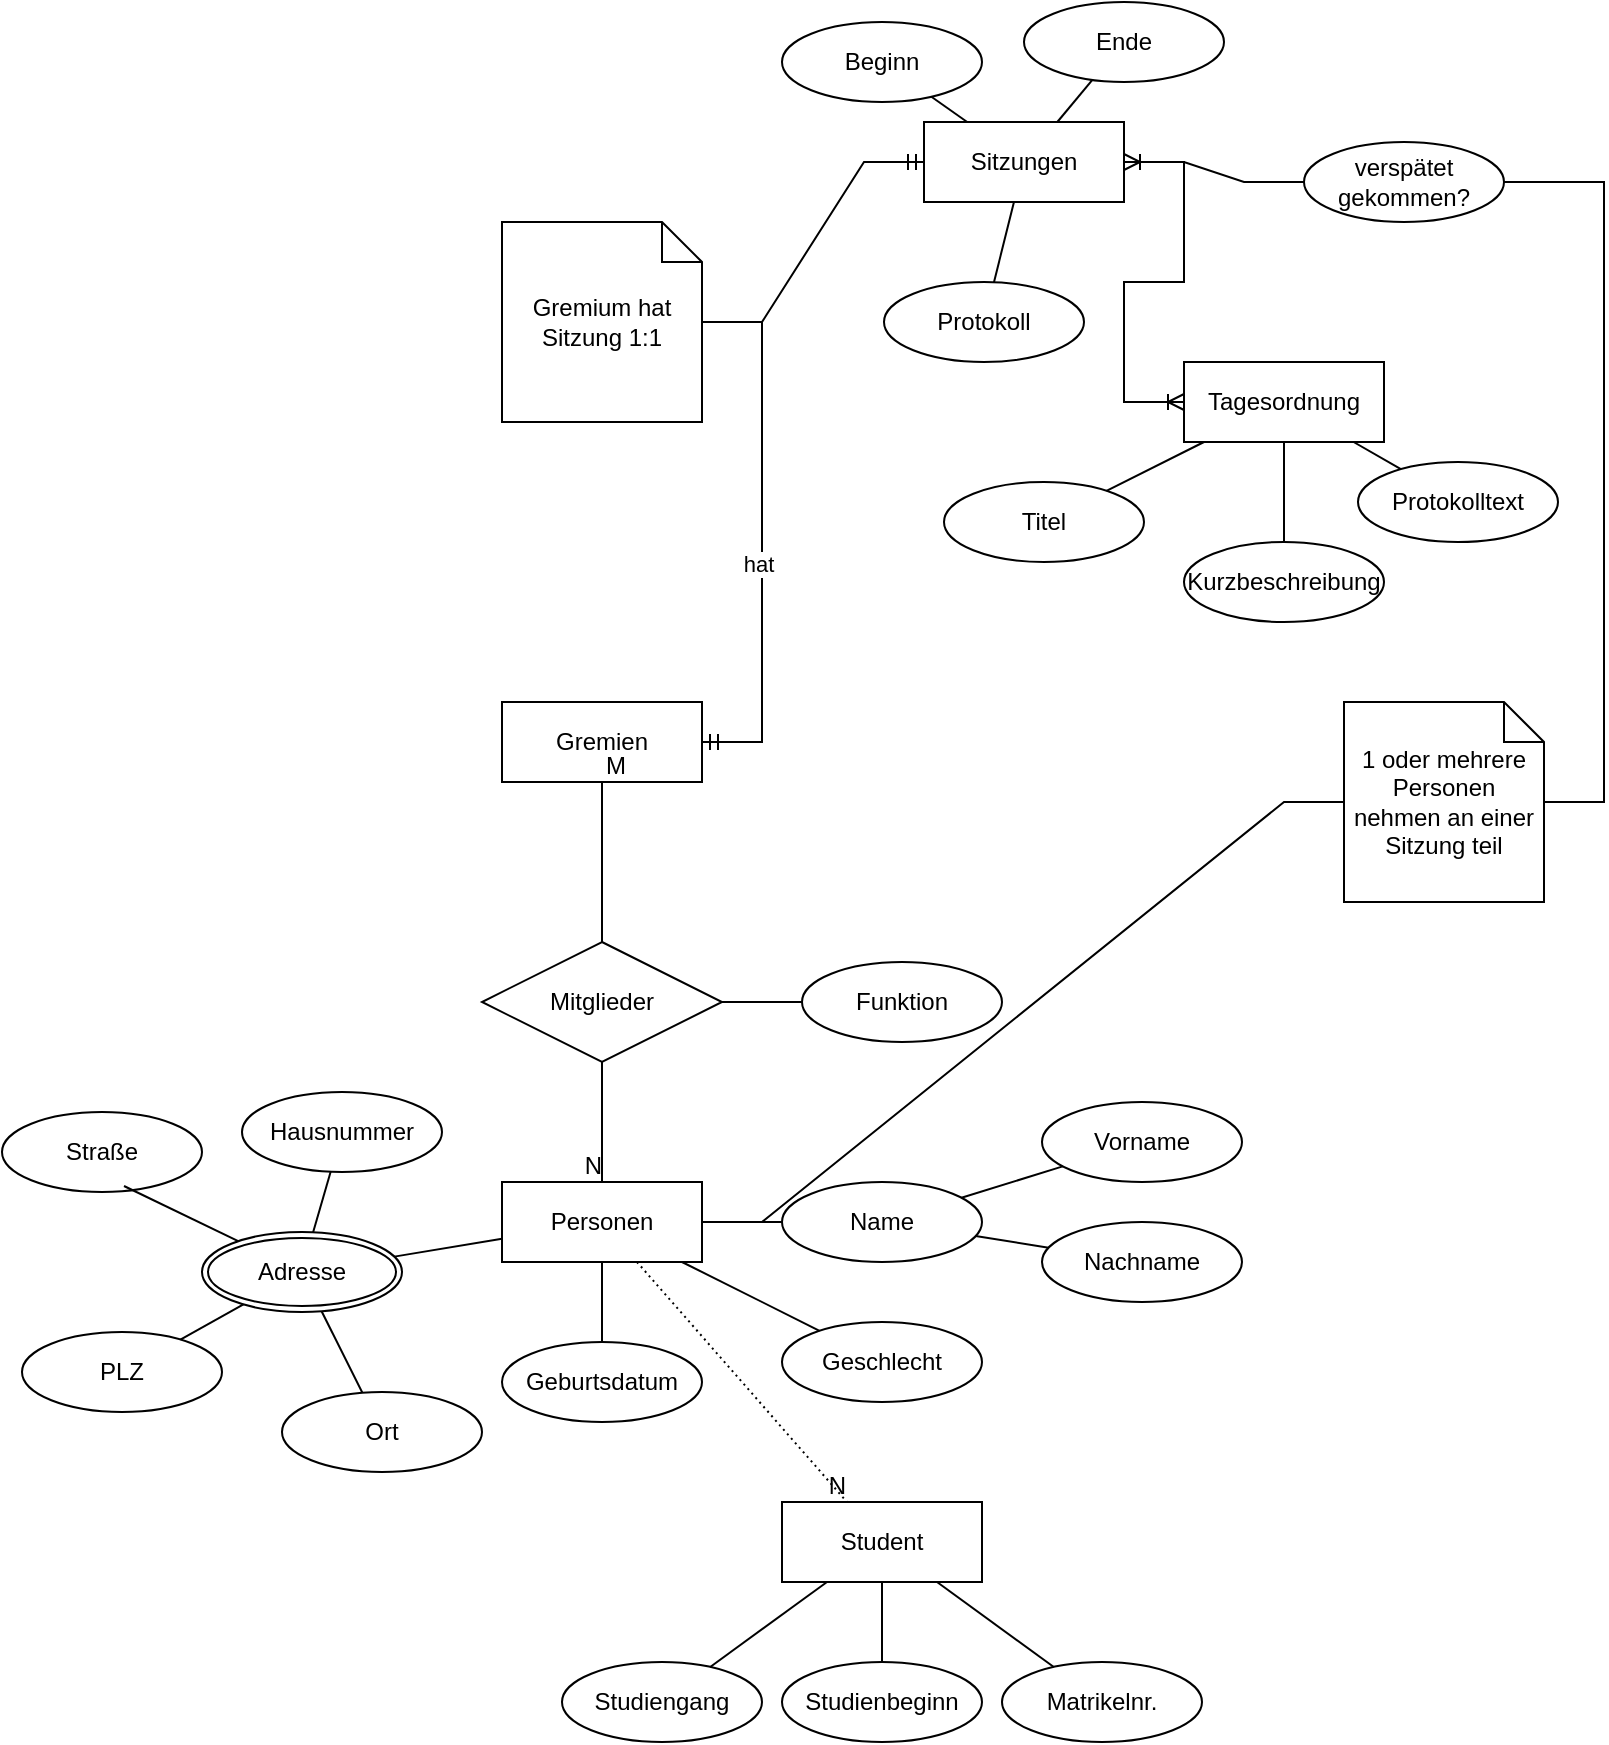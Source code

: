 <mxfile version="20.3.0" type="device"><diagram id="yTa2JQUaMeyrHGS1f4Tm" name="Seite-1"><mxGraphModel dx="1276" dy="1558" grid="1" gridSize="10" guides="1" tooltips="1" connect="1" arrows="1" fold="1" page="1" pageScale="1" pageWidth="827" pageHeight="1169" math="0" shadow="0"><root><mxCell id="0"/><mxCell id="1" parent="0"/><mxCell id="YUkfRuFCXFSA4Qi8Cyce-2" value="Gremien" style="whiteSpace=wrap;html=1;align=center;" vertex="1" parent="1"><mxGeometry x="270" y="400" width="100" height="40" as="geometry"/></mxCell><mxCell id="YUkfRuFCXFSA4Qi8Cyce-4" value="Funktion" style="ellipse;whiteSpace=wrap;html=1;align=center;" vertex="1" parent="1"><mxGeometry x="420" y="530" width="100" height="40" as="geometry"/></mxCell><mxCell id="YUkfRuFCXFSA4Qi8Cyce-5" value="" style="endArrow=none;html=1;rounded=0;" edge="1" parent="1" source="YUkfRuFCXFSA4Qi8Cyce-3" target="YUkfRuFCXFSA4Qi8Cyce-4"><mxGeometry relative="1" as="geometry"><mxPoint x="240" y="450" as="sourcePoint"/><mxPoint x="400" y="450" as="targetPoint"/></mxGeometry></mxCell><mxCell id="YUkfRuFCXFSA4Qi8Cyce-6" value="" style="endArrow=none;html=1;rounded=0;startArrow=none;" edge="1" parent="1" source="YUkfRuFCXFSA4Qi8Cyce-3" target="YUkfRuFCXFSA4Qi8Cyce-10"><mxGeometry relative="1" as="geometry"><mxPoint x="240" y="450" as="sourcePoint"/><mxPoint x="400" y="450" as="targetPoint"/></mxGeometry></mxCell><mxCell id="YUkfRuFCXFSA4Qi8Cyce-8" value="N" style="resizable=0;html=1;align=right;verticalAlign=bottom;" connectable="0" vertex="1" parent="YUkfRuFCXFSA4Qi8Cyce-6"><mxGeometry x="1" relative="1" as="geometry"/></mxCell><mxCell id="YUkfRuFCXFSA4Qi8Cyce-10" value="Personen" style="whiteSpace=wrap;html=1;align=center;" vertex="1" parent="1"><mxGeometry x="270" y="640" width="100" height="40" as="geometry"/></mxCell><mxCell id="YUkfRuFCXFSA4Qi8Cyce-11" value="Name" style="ellipse;whiteSpace=wrap;html=1;align=center;" vertex="1" parent="1"><mxGeometry x="410" y="640" width="100" height="40" as="geometry"/></mxCell><mxCell id="YUkfRuFCXFSA4Qi8Cyce-12" value="Vorname" style="ellipse;whiteSpace=wrap;html=1;align=center;" vertex="1" parent="1"><mxGeometry x="540" y="600" width="100" height="40" as="geometry"/></mxCell><mxCell id="YUkfRuFCXFSA4Qi8Cyce-13" value="Nachname" style="ellipse;whiteSpace=wrap;html=1;align=center;" vertex="1" parent="1"><mxGeometry x="540" y="660" width="100" height="40" as="geometry"/></mxCell><mxCell id="YUkfRuFCXFSA4Qi8Cyce-14" value="" style="endArrow=none;html=1;rounded=0;" edge="1" parent="1" source="YUkfRuFCXFSA4Qi8Cyce-11" target="YUkfRuFCXFSA4Qi8Cyce-12"><mxGeometry relative="1" as="geometry"><mxPoint x="400" y="770" as="sourcePoint"/><mxPoint x="560" y="770" as="targetPoint"/></mxGeometry></mxCell><mxCell id="YUkfRuFCXFSA4Qi8Cyce-16" value="" style="endArrow=none;html=1;rounded=0;" edge="1" parent="1" source="YUkfRuFCXFSA4Qi8Cyce-11" target="YUkfRuFCXFSA4Qi8Cyce-13"><mxGeometry relative="1" as="geometry"><mxPoint x="460" y="650" as="sourcePoint"/><mxPoint x="540" y="660" as="targetPoint"/></mxGeometry></mxCell><mxCell id="YUkfRuFCXFSA4Qi8Cyce-17" value="" style="endArrow=none;html=1;rounded=0;" edge="1" parent="1" source="YUkfRuFCXFSA4Qi8Cyce-10" target="YUkfRuFCXFSA4Qi8Cyce-11"><mxGeometry relative="1" as="geometry"><mxPoint x="380" y="660" as="sourcePoint"/><mxPoint x="460" y="670" as="targetPoint"/></mxGeometry></mxCell><mxCell id="YUkfRuFCXFSA4Qi8Cyce-3" value="Mitglieder" style="shape=rhombus;perimeter=rhombusPerimeter;whiteSpace=wrap;html=1;align=center;" vertex="1" parent="1"><mxGeometry x="260" y="520" width="120" height="60" as="geometry"/></mxCell><mxCell id="YUkfRuFCXFSA4Qi8Cyce-18" value="" style="endArrow=none;html=1;rounded=0;" edge="1" parent="1" source="YUkfRuFCXFSA4Qi8Cyce-2" target="YUkfRuFCXFSA4Qi8Cyce-3"><mxGeometry relative="1" as="geometry"><mxPoint x="320" y="440" as="sourcePoint"/><mxPoint x="320" y="640" as="targetPoint"/></mxGeometry></mxCell><mxCell id="YUkfRuFCXFSA4Qi8Cyce-19" value="M" style="resizable=0;html=1;align=left;verticalAlign=bottom;" connectable="0" vertex="1" parent="YUkfRuFCXFSA4Qi8Cyce-18"><mxGeometry x="-1" relative="1" as="geometry"/></mxCell><mxCell id="YUkfRuFCXFSA4Qi8Cyce-21" value="Geschlecht" style="ellipse;whiteSpace=wrap;html=1;align=center;" vertex="1" parent="1"><mxGeometry x="410" y="710" width="100" height="40" as="geometry"/></mxCell><mxCell id="YUkfRuFCXFSA4Qi8Cyce-22" value="Geburtsdatum" style="ellipse;whiteSpace=wrap;html=1;align=center;" vertex="1" parent="1"><mxGeometry x="270" y="720" width="100" height="40" as="geometry"/></mxCell><mxCell id="YUkfRuFCXFSA4Qi8Cyce-24" value="" style="endArrow=none;html=1;rounded=0;" edge="1" parent="1" source="YUkfRuFCXFSA4Qi8Cyce-10" target="YUkfRuFCXFSA4Qi8Cyce-21"><mxGeometry relative="1" as="geometry"><mxPoint x="380" y="660" as="sourcePoint"/><mxPoint x="540" y="660" as="targetPoint"/></mxGeometry></mxCell><mxCell id="YUkfRuFCXFSA4Qi8Cyce-25" value="" style="endArrow=none;html=1;rounded=0;" edge="1" parent="1" source="YUkfRuFCXFSA4Qi8Cyce-10" target="YUkfRuFCXFSA4Qi8Cyce-22"><mxGeometry relative="1" as="geometry"><mxPoint x="380" y="660" as="sourcePoint"/><mxPoint x="540" y="660" as="targetPoint"/></mxGeometry></mxCell><mxCell id="YUkfRuFCXFSA4Qi8Cyce-26" value="" style="endArrow=none;html=1;rounded=0;" edge="1" parent="1" source="YUkfRuFCXFSA4Qi8Cyce-10" target="YUkfRuFCXFSA4Qi8Cyce-37"><mxGeometry relative="1" as="geometry"><mxPoint x="380" y="660" as="sourcePoint"/><mxPoint x="226.042" y="696.138" as="targetPoint"/></mxGeometry></mxCell><mxCell id="YUkfRuFCXFSA4Qi8Cyce-27" value="Student" style="whiteSpace=wrap;html=1;align=center;" vertex="1" parent="1"><mxGeometry x="410" y="800" width="100" height="40" as="geometry"/></mxCell><mxCell id="YUkfRuFCXFSA4Qi8Cyce-28" value="Studiengang" style="ellipse;whiteSpace=wrap;html=1;align=center;" vertex="1" parent="1"><mxGeometry x="300" y="880" width="100" height="40" as="geometry"/></mxCell><mxCell id="YUkfRuFCXFSA4Qi8Cyce-29" value="Studienbeginn" style="ellipse;whiteSpace=wrap;html=1;align=center;" vertex="1" parent="1"><mxGeometry x="410" y="880" width="100" height="40" as="geometry"/></mxCell><mxCell id="YUkfRuFCXFSA4Qi8Cyce-31" value="Matrikelnr." style="ellipse;whiteSpace=wrap;html=1;align=center;" vertex="1" parent="1"><mxGeometry x="520" y="880" width="100" height="40" as="geometry"/></mxCell><mxCell id="YUkfRuFCXFSA4Qi8Cyce-32" value="" style="endArrow=none;html=1;rounded=0;" edge="1" parent="1" source="YUkfRuFCXFSA4Qi8Cyce-27" target="YUkfRuFCXFSA4Qi8Cyce-28"><mxGeometry relative="1" as="geometry"><mxPoint x="230" y="710" as="sourcePoint"/><mxPoint x="390" y="710" as="targetPoint"/></mxGeometry></mxCell><mxCell id="YUkfRuFCXFSA4Qi8Cyce-33" value="" style="endArrow=none;html=1;rounded=0;" edge="1" parent="1" source="YUkfRuFCXFSA4Qi8Cyce-27" target="YUkfRuFCXFSA4Qi8Cyce-29"><mxGeometry relative="1" as="geometry"><mxPoint x="230" y="710" as="sourcePoint"/><mxPoint x="390" y="710" as="targetPoint"/></mxGeometry></mxCell><mxCell id="YUkfRuFCXFSA4Qi8Cyce-34" value="" style="endArrow=none;html=1;rounded=0;" edge="1" parent="1" source="YUkfRuFCXFSA4Qi8Cyce-27" target="YUkfRuFCXFSA4Qi8Cyce-31"><mxGeometry relative="1" as="geometry"><mxPoint x="230" y="710" as="sourcePoint"/><mxPoint x="390" y="710" as="targetPoint"/></mxGeometry></mxCell><mxCell id="YUkfRuFCXFSA4Qi8Cyce-35" value="" style="endArrow=none;html=1;rounded=0;dashed=1;dashPattern=1 2;" edge="1" parent="1" source="YUkfRuFCXFSA4Qi8Cyce-10" target="YUkfRuFCXFSA4Qi8Cyce-27"><mxGeometry relative="1" as="geometry"><mxPoint x="230" y="710" as="sourcePoint"/><mxPoint x="390" y="710" as="targetPoint"/></mxGeometry></mxCell><mxCell id="YUkfRuFCXFSA4Qi8Cyce-36" value="N" style="resizable=0;html=1;align=right;verticalAlign=bottom;" connectable="0" vertex="1" parent="YUkfRuFCXFSA4Qi8Cyce-35"><mxGeometry x="1" relative="1" as="geometry"/></mxCell><mxCell id="YUkfRuFCXFSA4Qi8Cyce-37" value="Adresse" style="ellipse;shape=doubleEllipse;margin=3;whiteSpace=wrap;html=1;align=center;" vertex="1" parent="1"><mxGeometry x="120" y="665" width="100" height="40" as="geometry"/></mxCell><mxCell id="YUkfRuFCXFSA4Qi8Cyce-38" value="Straße" style="ellipse;whiteSpace=wrap;html=1;align=center;" vertex="1" parent="1"><mxGeometry x="20" y="605" width="100" height="40" as="geometry"/></mxCell><mxCell id="YUkfRuFCXFSA4Qi8Cyce-40" value="Hausnummer" style="ellipse;whiteSpace=wrap;html=1;align=center;" vertex="1" parent="1"><mxGeometry x="140" y="595" width="100" height="40" as="geometry"/></mxCell><mxCell id="YUkfRuFCXFSA4Qi8Cyce-41" value="Ort" style="ellipse;whiteSpace=wrap;html=1;align=center;" vertex="1" parent="1"><mxGeometry x="160" y="745" width="100" height="40" as="geometry"/></mxCell><mxCell id="YUkfRuFCXFSA4Qi8Cyce-42" value="PLZ" style="ellipse;whiteSpace=wrap;html=1;align=center;" vertex="1" parent="1"><mxGeometry x="30" y="715" width="100" height="40" as="geometry"/></mxCell><mxCell id="YUkfRuFCXFSA4Qi8Cyce-43" value="" style="endArrow=none;html=1;rounded=0;" edge="1" parent="1" source="YUkfRuFCXFSA4Qi8Cyce-37" target="YUkfRuFCXFSA4Qi8Cyce-42"><mxGeometry relative="1" as="geometry"><mxPoint x="300" y="745" as="sourcePoint"/><mxPoint x="460" y="745" as="targetPoint"/></mxGeometry></mxCell><mxCell id="YUkfRuFCXFSA4Qi8Cyce-44" value="" style="endArrow=none;html=1;rounded=0;entryX=0.61;entryY=0.925;entryDx=0;entryDy=0;entryPerimeter=0;" edge="1" parent="1" source="YUkfRuFCXFSA4Qi8Cyce-37" target="YUkfRuFCXFSA4Qi8Cyce-38"><mxGeometry relative="1" as="geometry"><mxPoint x="300" y="745" as="sourcePoint"/><mxPoint x="460" y="745" as="targetPoint"/></mxGeometry></mxCell><mxCell id="YUkfRuFCXFSA4Qi8Cyce-45" value="" style="endArrow=none;html=1;rounded=0;" edge="1" parent="1" source="YUkfRuFCXFSA4Qi8Cyce-37" target="YUkfRuFCXFSA4Qi8Cyce-41"><mxGeometry relative="1" as="geometry"><mxPoint x="300" y="745" as="sourcePoint"/><mxPoint x="460" y="745" as="targetPoint"/></mxGeometry></mxCell><mxCell id="YUkfRuFCXFSA4Qi8Cyce-46" value="" style="endArrow=none;html=1;rounded=0;" edge="1" parent="1" source="YUkfRuFCXFSA4Qi8Cyce-37" target="YUkfRuFCXFSA4Qi8Cyce-40"><mxGeometry relative="1" as="geometry"><mxPoint x="300" y="745" as="sourcePoint"/><mxPoint x="460" y="745" as="targetPoint"/></mxGeometry></mxCell><mxCell id="YUkfRuFCXFSA4Qi8Cyce-47" value="Sitzungen" style="whiteSpace=wrap;html=1;align=center;" vertex="1" parent="1"><mxGeometry x="481" y="110" width="100" height="40" as="geometry"/></mxCell><mxCell id="YUkfRuFCXFSA4Qi8Cyce-48" value="" style="edgeStyle=entityRelationEdgeStyle;fontSize=12;html=1;endArrow=ERmandOne;startArrow=none;rounded=0;" edge="1" parent="1" source="YUkfRuFCXFSA4Qi8Cyce-55" target="YUkfRuFCXFSA4Qi8Cyce-47"><mxGeometry width="100" height="100" relative="1" as="geometry"><mxPoint x="591" y="540" as="sourcePoint"/><mxPoint x="691" y="440" as="targetPoint"/></mxGeometry></mxCell><mxCell id="YUkfRuFCXFSA4Qi8Cyce-50" value="Beginn" style="ellipse;whiteSpace=wrap;html=1;align=center;" vertex="1" parent="1"><mxGeometry x="410" y="60" width="100" height="40" as="geometry"/></mxCell><mxCell id="YUkfRuFCXFSA4Qi8Cyce-51" value="Ende" style="ellipse;whiteSpace=wrap;html=1;align=center;" vertex="1" parent="1"><mxGeometry x="531" y="50" width="100" height="40" as="geometry"/></mxCell><mxCell id="YUkfRuFCXFSA4Qi8Cyce-52" value="" style="endArrow=none;html=1;rounded=0;" edge="1" parent="1" source="YUkfRuFCXFSA4Qi8Cyce-47" target="YUkfRuFCXFSA4Qi8Cyce-50"><mxGeometry relative="1" as="geometry"><mxPoint x="681" y="490" as="sourcePoint"/><mxPoint x="841" y="490" as="targetPoint"/></mxGeometry></mxCell><mxCell id="YUkfRuFCXFSA4Qi8Cyce-53" value="" style="endArrow=none;html=1;rounded=0;" edge="1" parent="1" source="YUkfRuFCXFSA4Qi8Cyce-47" target="YUkfRuFCXFSA4Qi8Cyce-51"><mxGeometry relative="1" as="geometry"><mxPoint x="621" y="130" as="sourcePoint"/><mxPoint x="841" y="490" as="targetPoint"/></mxGeometry></mxCell><mxCell id="YUkfRuFCXFSA4Qi8Cyce-55" value="Gremium hat Sitzung 1:1" style="shape=note;size=20;whiteSpace=wrap;html=1;" vertex="1" parent="1"><mxGeometry x="270" y="160" width="100" height="100" as="geometry"/></mxCell><mxCell id="YUkfRuFCXFSA4Qi8Cyce-56" value="" style="edgeStyle=entityRelationEdgeStyle;fontSize=12;html=1;endArrow=none;startArrow=ERmandOne;rounded=0;" edge="1" parent="1" source="YUkfRuFCXFSA4Qi8Cyce-2" target="YUkfRuFCXFSA4Qi8Cyce-55"><mxGeometry width="100" height="100" relative="1" as="geometry"><mxPoint x="370" y="420" as="sourcePoint"/><mxPoint x="540" y="170" as="targetPoint"/></mxGeometry></mxCell><mxCell id="YUkfRuFCXFSA4Qi8Cyce-57" value="hat" style="edgeLabel;html=1;align=center;verticalAlign=middle;resizable=0;points=[];" vertex="1" connectable="0" parent="YUkfRuFCXFSA4Qi8Cyce-56"><mxGeometry x="-0.12" y="2" relative="1" as="geometry"><mxPoint as="offset"/></mxGeometry></mxCell><mxCell id="YUkfRuFCXFSA4Qi8Cyce-58" value="" style="edgeStyle=entityRelationEdgeStyle;fontSize=12;html=1;endArrow=ERoneToMany;rounded=0;startArrow=none;" edge="1" parent="1" source="YUkfRuFCXFSA4Qi8Cyce-61" target="YUkfRuFCXFSA4Qi8Cyce-47"><mxGeometry width="100" height="100" relative="1" as="geometry"><mxPoint x="561" y="390" as="sourcePoint"/><mxPoint x="661" y="290" as="targetPoint"/></mxGeometry></mxCell><mxCell id="YUkfRuFCXFSA4Qi8Cyce-59" value="1 oder mehrere Personen nehmen an einer Sitzung teil" style="shape=note;size=20;whiteSpace=wrap;html=1;" vertex="1" parent="1"><mxGeometry x="691" y="400" width="100" height="100" as="geometry"/></mxCell><mxCell id="YUkfRuFCXFSA4Qi8Cyce-60" value="" style="edgeStyle=entityRelationEdgeStyle;fontSize=12;html=1;endArrow=none;rounded=0;" edge="1" parent="1" source="YUkfRuFCXFSA4Qi8Cyce-10" target="YUkfRuFCXFSA4Qi8Cyce-59"><mxGeometry width="100" height="100" relative="1" as="geometry"><mxPoint x="370" y="660" as="sourcePoint"/><mxPoint x="540" y="170" as="targetPoint"/></mxGeometry></mxCell><mxCell id="YUkfRuFCXFSA4Qi8Cyce-61" value="verspätet gekommen?" style="ellipse;whiteSpace=wrap;html=1;align=center;" vertex="1" parent="1"><mxGeometry x="671" y="120" width="100" height="40" as="geometry"/></mxCell><mxCell id="YUkfRuFCXFSA4Qi8Cyce-62" value="" style="edgeStyle=entityRelationEdgeStyle;fontSize=12;html=1;endArrow=none;rounded=0;startArrow=none;" edge="1" parent="1" source="YUkfRuFCXFSA4Qi8Cyce-59" target="YUkfRuFCXFSA4Qi8Cyce-61"><mxGeometry width="100" height="100" relative="1" as="geometry"><mxPoint x="691" y="450" as="sourcePoint"/><mxPoint x="581" y="130" as="targetPoint"/></mxGeometry></mxCell><mxCell id="YUkfRuFCXFSA4Qi8Cyce-63" value="Protokoll" style="ellipse;whiteSpace=wrap;html=1;align=center;" vertex="1" parent="1"><mxGeometry x="461" y="190" width="100" height="40" as="geometry"/></mxCell><mxCell id="YUkfRuFCXFSA4Qi8Cyce-64" value="" style="endArrow=none;html=1;rounded=0;" edge="1" parent="1" source="YUkfRuFCXFSA4Qi8Cyce-63" target="YUkfRuFCXFSA4Qi8Cyce-47"><mxGeometry relative="1" as="geometry"><mxPoint x="531" y="310" as="sourcePoint"/><mxPoint x="691" y="310" as="targetPoint"/></mxGeometry></mxCell><mxCell id="YUkfRuFCXFSA4Qi8Cyce-65" value="Tagesordnung" style="whiteSpace=wrap;html=1;align=center;" vertex="1" parent="1"><mxGeometry x="611" y="230" width="100" height="40" as="geometry"/></mxCell><mxCell id="YUkfRuFCXFSA4Qi8Cyce-66" value="" style="edgeStyle=entityRelationEdgeStyle;fontSize=12;html=1;endArrow=ERoneToMany;rounded=0;" edge="1" parent="1" source="YUkfRuFCXFSA4Qi8Cyce-47" target="YUkfRuFCXFSA4Qi8Cyce-65"><mxGeometry width="100" height="100" relative="1" as="geometry"><mxPoint x="641" y="440" as="sourcePoint"/><mxPoint x="651" y="240" as="targetPoint"/></mxGeometry></mxCell><mxCell id="YUkfRuFCXFSA4Qi8Cyce-67" value="Titel" style="ellipse;whiteSpace=wrap;html=1;align=center;" vertex="1" parent="1"><mxGeometry x="491" y="290" width="100" height="40" as="geometry"/></mxCell><mxCell id="YUkfRuFCXFSA4Qi8Cyce-68" value="Kurzbeschreibung" style="ellipse;whiteSpace=wrap;html=1;align=center;" vertex="1" parent="1"><mxGeometry x="611" y="320" width="100" height="40" as="geometry"/></mxCell><mxCell id="YUkfRuFCXFSA4Qi8Cyce-69" value="Protokolltext" style="ellipse;whiteSpace=wrap;html=1;align=center;" vertex="1" parent="1"><mxGeometry x="698" y="280" width="100" height="40" as="geometry"/></mxCell><mxCell id="YUkfRuFCXFSA4Qi8Cyce-70" value="" style="endArrow=none;html=1;rounded=0;" edge="1" parent="1" source="YUkfRuFCXFSA4Qi8Cyce-65" target="YUkfRuFCXFSA4Qi8Cyce-67"><mxGeometry relative="1" as="geometry"><mxPoint x="571" y="390" as="sourcePoint"/><mxPoint x="731" y="390" as="targetPoint"/></mxGeometry></mxCell><mxCell id="YUkfRuFCXFSA4Qi8Cyce-71" value="" style="endArrow=none;html=1;rounded=0;" edge="1" parent="1" source="YUkfRuFCXFSA4Qi8Cyce-65" target="YUkfRuFCXFSA4Qi8Cyce-69"><mxGeometry relative="1" as="geometry"><mxPoint x="611" y="390" as="sourcePoint"/><mxPoint x="771" y="390" as="targetPoint"/></mxGeometry></mxCell><mxCell id="YUkfRuFCXFSA4Qi8Cyce-72" value="" style="endArrow=none;html=1;rounded=0;" edge="1" parent="1" source="YUkfRuFCXFSA4Qi8Cyce-65" target="YUkfRuFCXFSA4Qi8Cyce-68"><mxGeometry relative="1" as="geometry"><mxPoint x="611" y="390" as="sourcePoint"/><mxPoint x="771" y="390" as="targetPoint"/></mxGeometry></mxCell></root></mxGraphModel></diagram></mxfile>